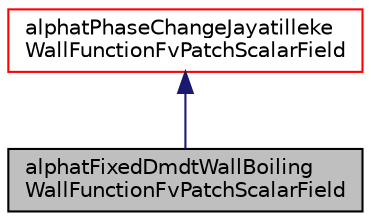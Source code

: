 digraph "alphatFixedDmdtWallBoilingWallFunctionFvPatchScalarField"
{
  bgcolor="transparent";
  edge [fontname="Helvetica",fontsize="10",labelfontname="Helvetica",labelfontsize="10"];
  node [fontname="Helvetica",fontsize="10",shape=record];
  Node1 [label="alphatFixedDmdtWallBoiling\lWallFunctionFvPatchScalarField",height=0.2,width=0.4,color="black", fillcolor="grey75", style="filled", fontcolor="black"];
  Node2 -> Node1 [dir="back",color="midnightblue",fontsize="10",style="solid",fontname="Helvetica"];
  Node2 [label="alphatPhaseChangeJayatilleke\lWallFunctionFvPatchScalarField",height=0.2,width=0.4,color="red",URL="$a00040.html",tooltip="This boundary condition provides a thermal wall function for turbulent thermal diffusivity (usuallyal..."];
}
